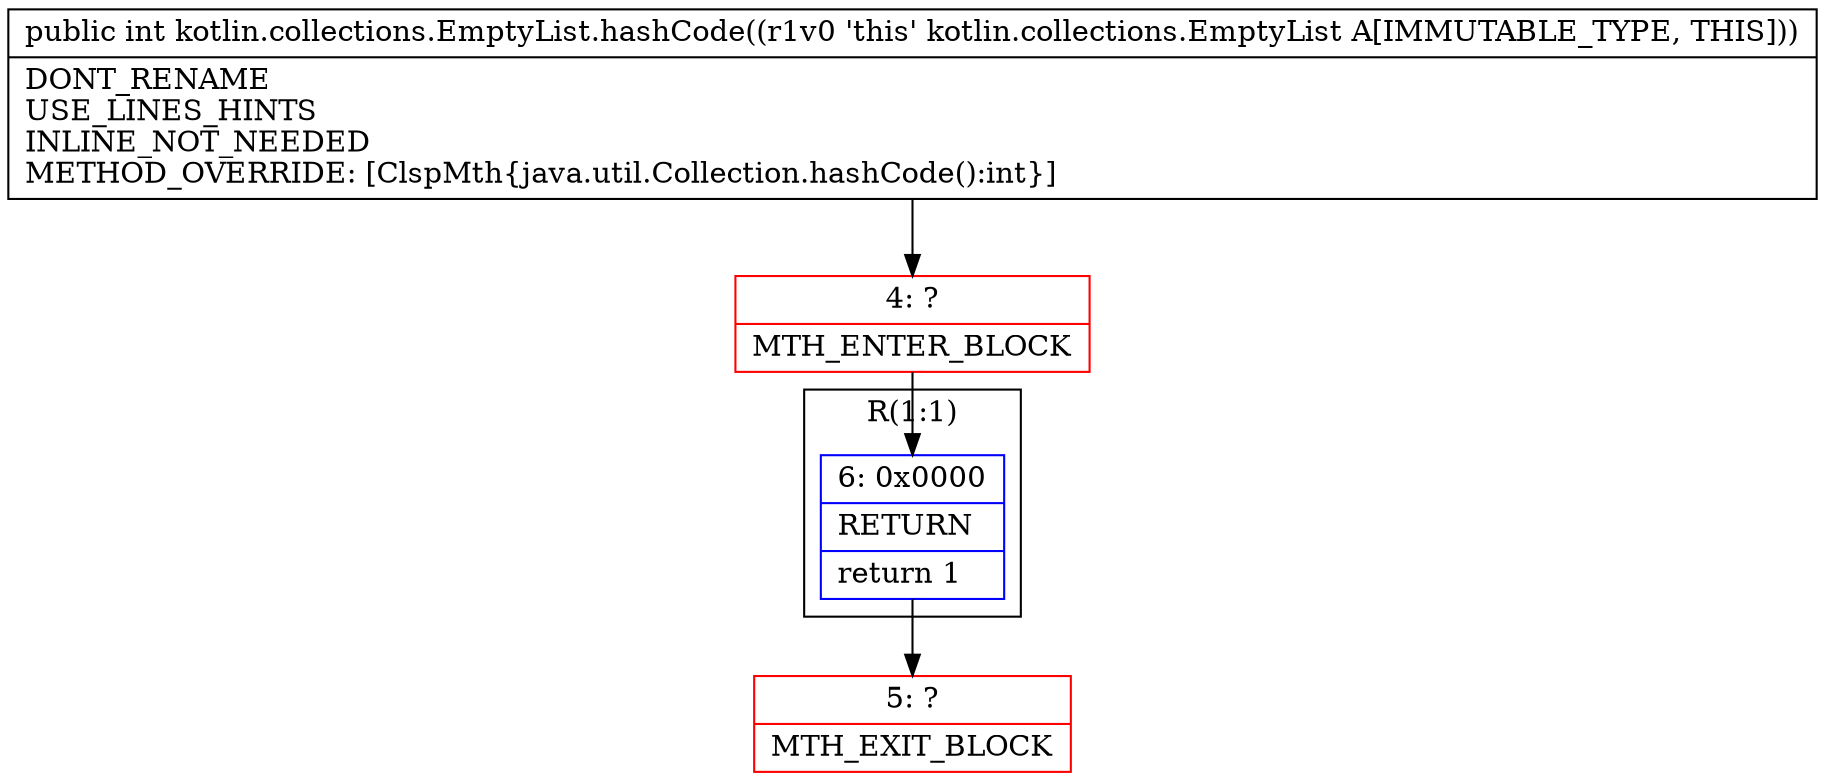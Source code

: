 digraph "CFG forkotlin.collections.EmptyList.hashCode()I" {
subgraph cluster_Region_1551283986 {
label = "R(1:1)";
node [shape=record,color=blue];
Node_6 [shape=record,label="{6\:\ 0x0000|RETURN\l|return 1\l}"];
}
Node_4 [shape=record,color=red,label="{4\:\ ?|MTH_ENTER_BLOCK\l}"];
Node_5 [shape=record,color=red,label="{5\:\ ?|MTH_EXIT_BLOCK\l}"];
MethodNode[shape=record,label="{public int kotlin.collections.EmptyList.hashCode((r1v0 'this' kotlin.collections.EmptyList A[IMMUTABLE_TYPE, THIS]))  | DONT_RENAME\lUSE_LINES_HINTS\lINLINE_NOT_NEEDED\lMETHOD_OVERRIDE: [ClspMth\{java.util.Collection.hashCode():int\}]\l}"];
MethodNode -> Node_4;Node_6 -> Node_5;
Node_4 -> Node_6;
}

